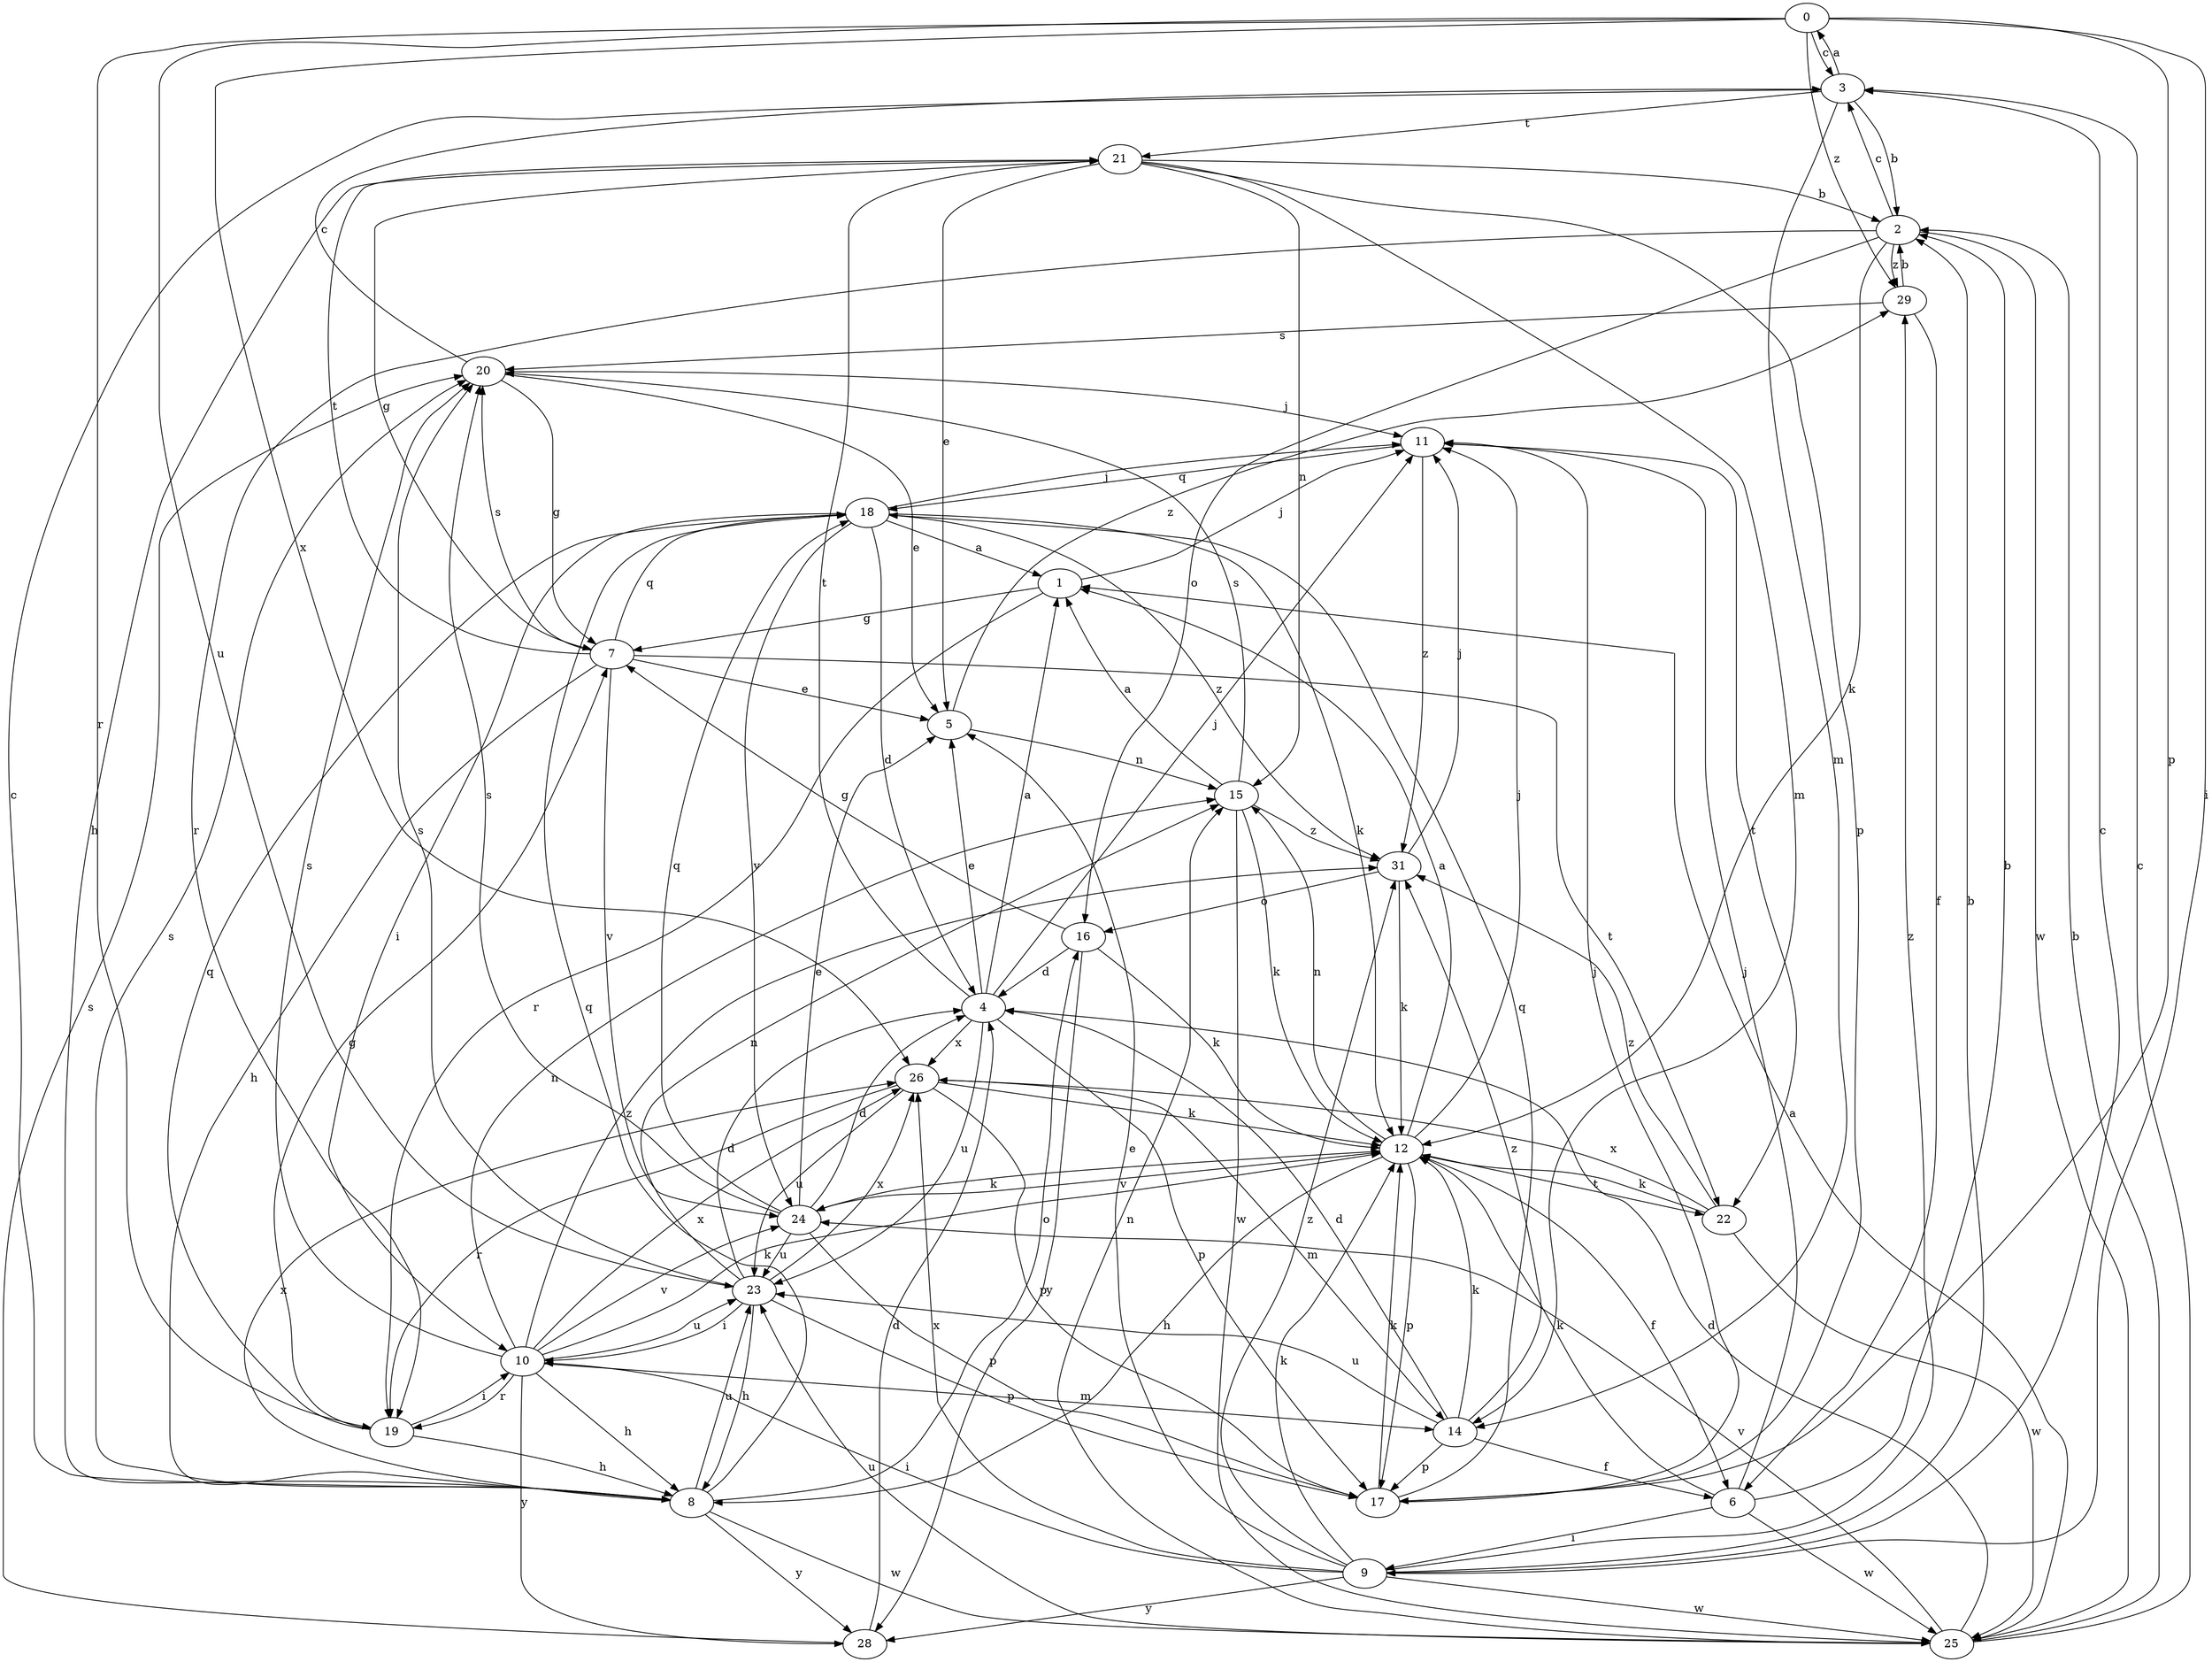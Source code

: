 strict digraph  {
0;
1;
2;
3;
4;
5;
6;
7;
8;
9;
10;
11;
12;
14;
15;
16;
17;
18;
19;
20;
21;
22;
23;
24;
25;
26;
28;
29;
31;
0 -> 3  [label=c];
0 -> 9  [label=i];
0 -> 17  [label=p];
0 -> 19  [label=r];
0 -> 23  [label=u];
0 -> 26  [label=x];
0 -> 29  [label=z];
1 -> 7  [label=g];
1 -> 11  [label=j];
1 -> 19  [label=r];
2 -> 3  [label=c];
2 -> 12  [label=k];
2 -> 16  [label=o];
2 -> 19  [label=r];
2 -> 25  [label=w];
2 -> 29  [label=z];
3 -> 0  [label=a];
3 -> 2  [label=b];
3 -> 14  [label=m];
3 -> 21  [label=t];
4 -> 1  [label=a];
4 -> 5  [label=e];
4 -> 11  [label=j];
4 -> 17  [label=p];
4 -> 21  [label=t];
4 -> 23  [label=u];
4 -> 26  [label=x];
5 -> 15  [label=n];
5 -> 29  [label=z];
6 -> 2  [label=b];
6 -> 9  [label=i];
6 -> 11  [label=j];
6 -> 12  [label=k];
6 -> 25  [label=w];
7 -> 5  [label=e];
7 -> 8  [label=h];
7 -> 18  [label=q];
7 -> 20  [label=s];
7 -> 21  [label=t];
7 -> 22  [label=t];
7 -> 24  [label=v];
8 -> 3  [label=c];
8 -> 16  [label=o];
8 -> 18  [label=q];
8 -> 20  [label=s];
8 -> 23  [label=u];
8 -> 25  [label=w];
8 -> 26  [label=x];
8 -> 28  [label=y];
9 -> 2  [label=b];
9 -> 3  [label=c];
9 -> 5  [label=e];
9 -> 10  [label=i];
9 -> 12  [label=k];
9 -> 25  [label=w];
9 -> 26  [label=x];
9 -> 28  [label=y];
9 -> 29  [label=z];
9 -> 31  [label=z];
10 -> 8  [label=h];
10 -> 12  [label=k];
10 -> 14  [label=m];
10 -> 15  [label=n];
10 -> 19  [label=r];
10 -> 20  [label=s];
10 -> 23  [label=u];
10 -> 24  [label=v];
10 -> 26  [label=x];
10 -> 28  [label=y];
10 -> 31  [label=z];
11 -> 18  [label=q];
11 -> 22  [label=t];
11 -> 31  [label=z];
12 -> 1  [label=a];
12 -> 6  [label=f];
12 -> 8  [label=h];
12 -> 11  [label=j];
12 -> 15  [label=n];
12 -> 17  [label=p];
12 -> 22  [label=t];
12 -> 24  [label=v];
14 -> 4  [label=d];
14 -> 6  [label=f];
14 -> 12  [label=k];
14 -> 17  [label=p];
14 -> 23  [label=u];
14 -> 31  [label=z];
15 -> 1  [label=a];
15 -> 12  [label=k];
15 -> 20  [label=s];
15 -> 25  [label=w];
15 -> 31  [label=z];
16 -> 4  [label=d];
16 -> 7  [label=g];
16 -> 12  [label=k];
16 -> 28  [label=y];
17 -> 11  [label=j];
17 -> 12  [label=k];
17 -> 18  [label=q];
18 -> 1  [label=a];
18 -> 4  [label=d];
18 -> 10  [label=i];
18 -> 11  [label=j];
18 -> 12  [label=k];
18 -> 24  [label=v];
18 -> 31  [label=z];
19 -> 7  [label=g];
19 -> 8  [label=h];
19 -> 10  [label=i];
19 -> 18  [label=q];
20 -> 3  [label=c];
20 -> 5  [label=e];
20 -> 7  [label=g];
20 -> 11  [label=j];
21 -> 2  [label=b];
21 -> 5  [label=e];
21 -> 7  [label=g];
21 -> 8  [label=h];
21 -> 14  [label=m];
21 -> 15  [label=n];
21 -> 17  [label=p];
22 -> 12  [label=k];
22 -> 25  [label=w];
22 -> 26  [label=x];
22 -> 31  [label=z];
23 -> 4  [label=d];
23 -> 8  [label=h];
23 -> 10  [label=i];
23 -> 15  [label=n];
23 -> 17  [label=p];
23 -> 20  [label=s];
23 -> 26  [label=x];
24 -> 4  [label=d];
24 -> 5  [label=e];
24 -> 12  [label=k];
24 -> 17  [label=p];
24 -> 18  [label=q];
24 -> 20  [label=s];
24 -> 23  [label=u];
25 -> 1  [label=a];
25 -> 2  [label=b];
25 -> 3  [label=c];
25 -> 4  [label=d];
25 -> 15  [label=n];
25 -> 23  [label=u];
25 -> 24  [label=v];
26 -> 12  [label=k];
26 -> 14  [label=m];
26 -> 17  [label=p];
26 -> 19  [label=r];
26 -> 23  [label=u];
28 -> 4  [label=d];
28 -> 20  [label=s];
29 -> 2  [label=b];
29 -> 6  [label=f];
29 -> 20  [label=s];
31 -> 11  [label=j];
31 -> 12  [label=k];
31 -> 16  [label=o];
}
